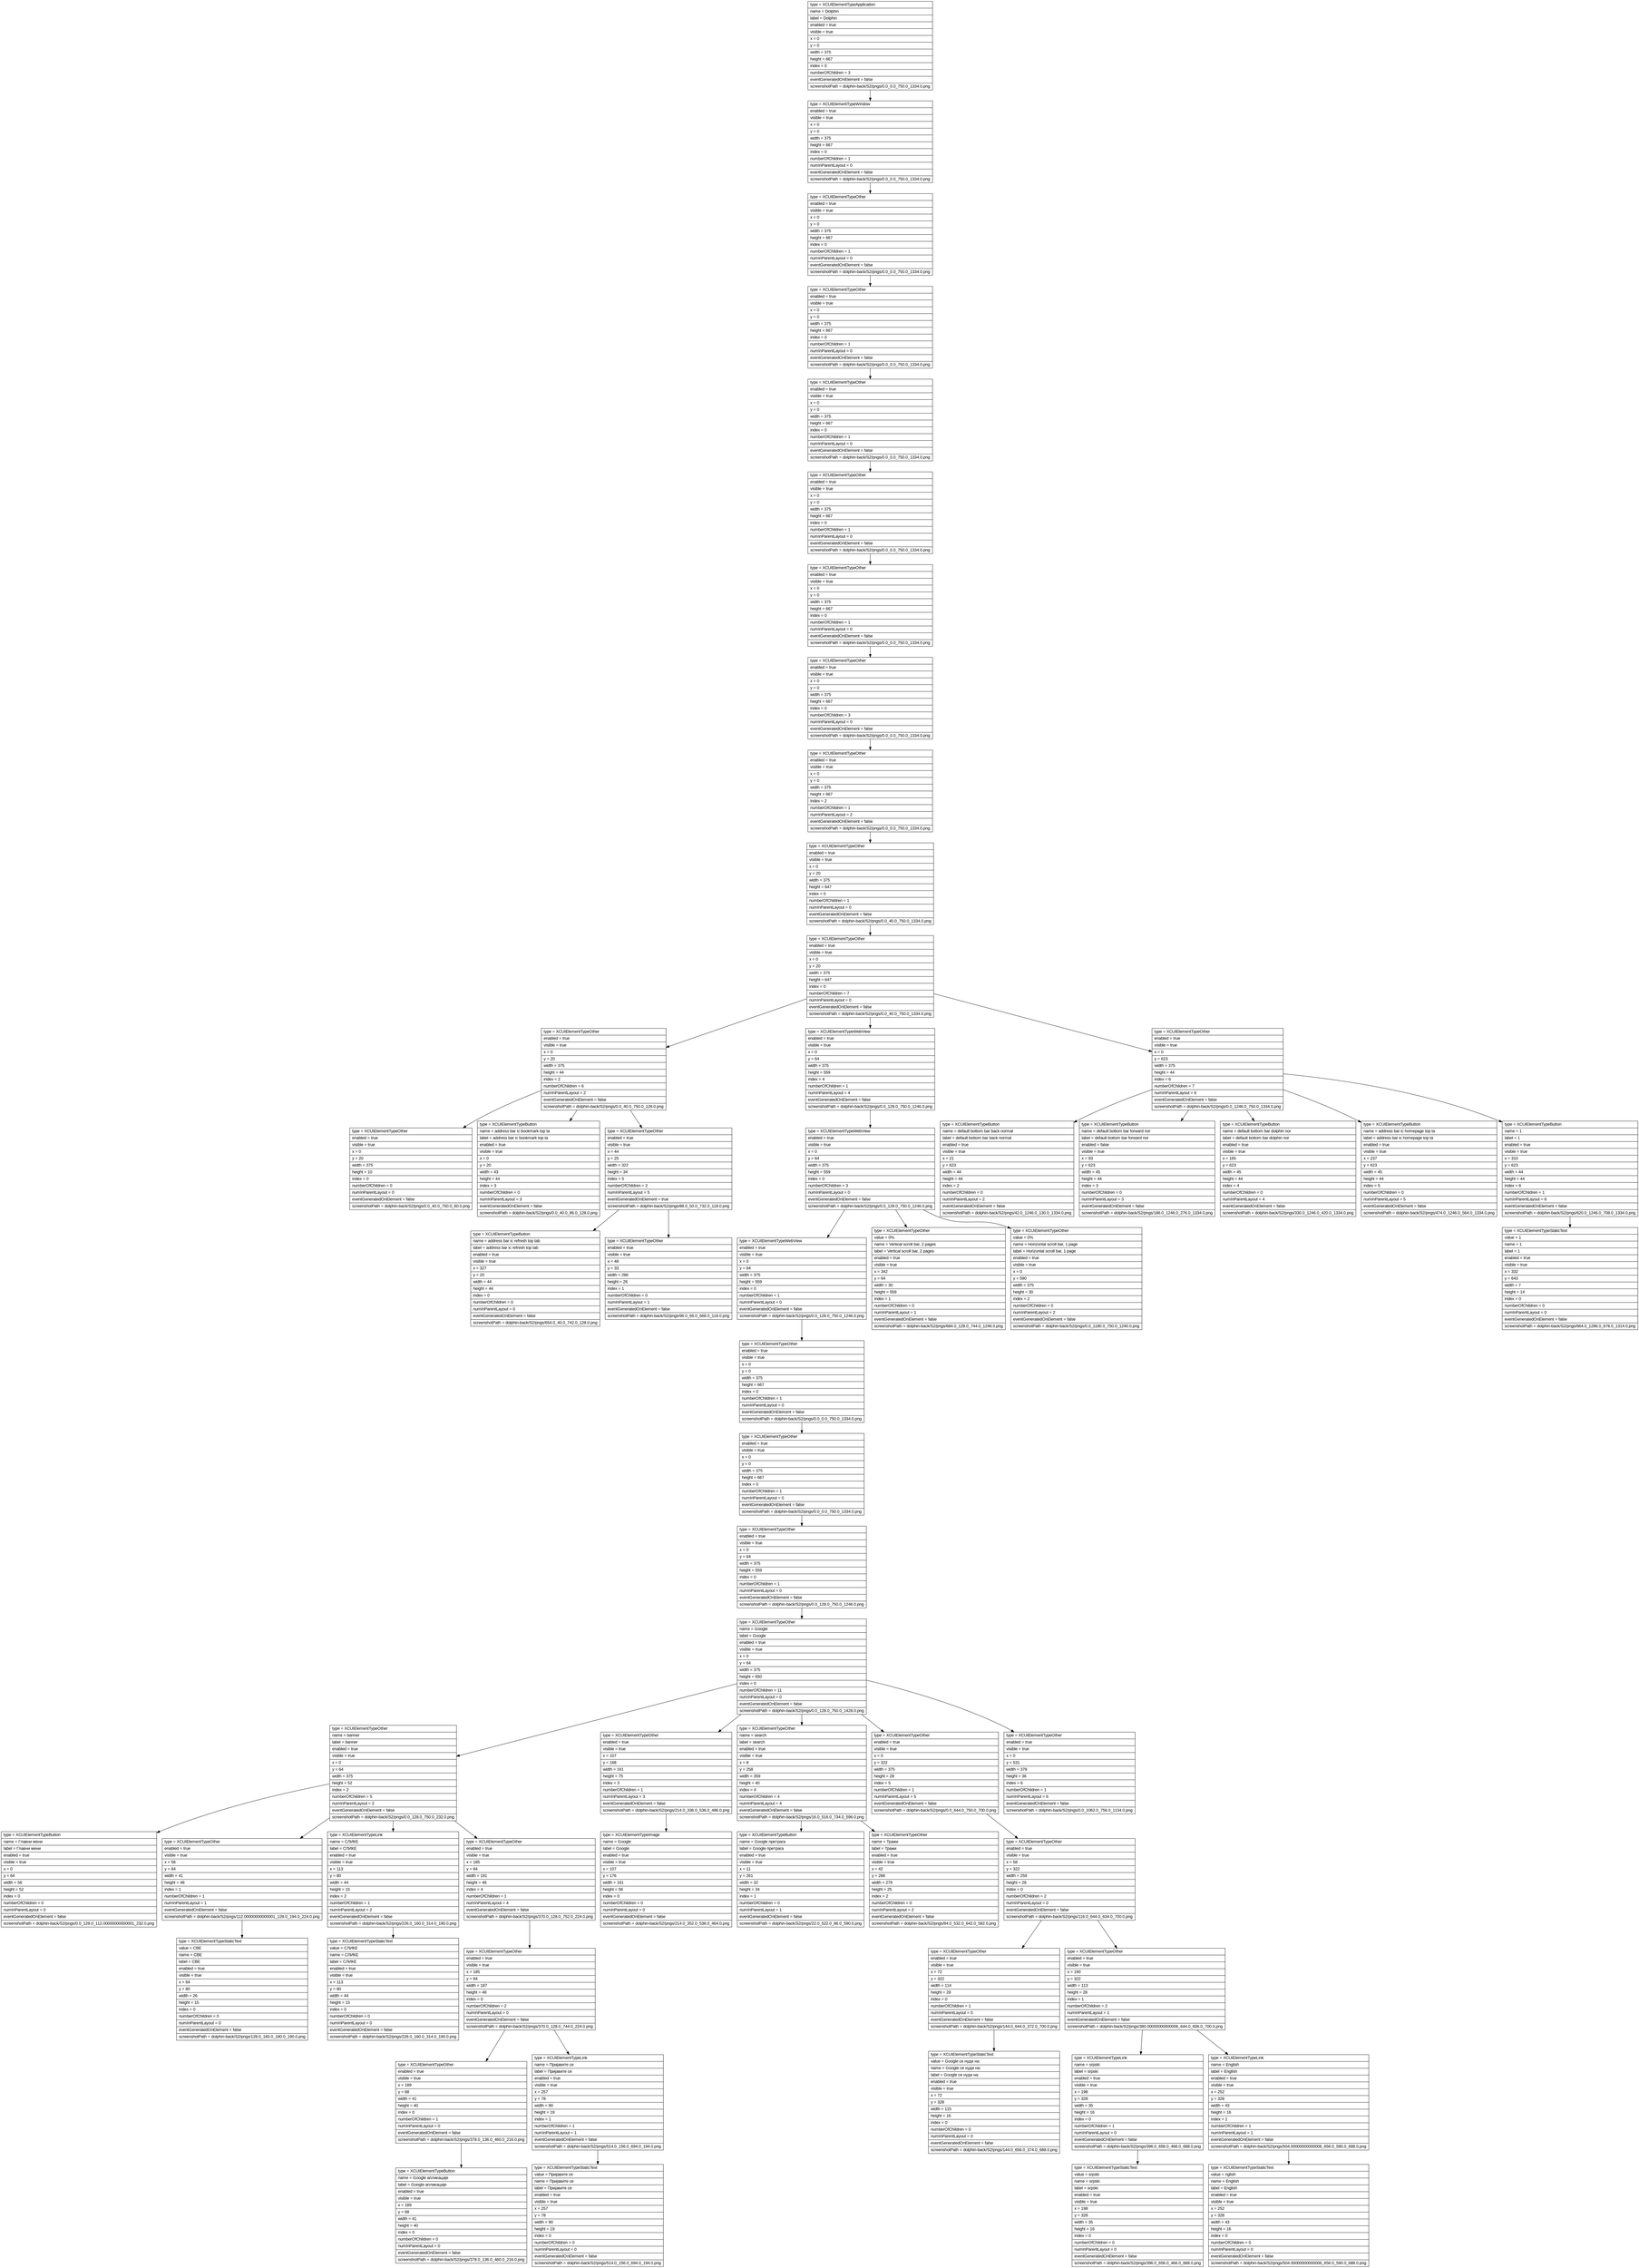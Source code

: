 digraph Layout {

	node [shape=record fontname=Arial];

	0	[label="{type = XCUIElementTypeApplication\l|name = Dolphin\l|label = Dolphin\l|enabled = true\l|visible = true\l|x = 0\l|y = 0\l|width = 375\l|height = 667\l|index = 0\l|numberOfChildren = 3\l|eventGeneratedOnElement = false \l|screenshotPath = dolphin-back/S2/pngs/0.0_0.0_750.0_1334.0.png\l}"]
	1	[label="{type = XCUIElementTypeWindow\l|enabled = true\l|visible = true\l|x = 0\l|y = 0\l|width = 375\l|height = 667\l|index = 0\l|numberOfChildren = 1\l|numInParentLayout = 0\l|eventGeneratedOnElement = false \l|screenshotPath = dolphin-back/S2/pngs/0.0_0.0_750.0_1334.0.png\l}"]
	2	[label="{type = XCUIElementTypeOther\l|enabled = true\l|visible = true\l|x = 0\l|y = 0\l|width = 375\l|height = 667\l|index = 0\l|numberOfChildren = 1\l|numInParentLayout = 0\l|eventGeneratedOnElement = false \l|screenshotPath = dolphin-back/S2/pngs/0.0_0.0_750.0_1334.0.png\l}"]
	3	[label="{type = XCUIElementTypeOther\l|enabled = true\l|visible = true\l|x = 0\l|y = 0\l|width = 375\l|height = 667\l|index = 0\l|numberOfChildren = 1\l|numInParentLayout = 0\l|eventGeneratedOnElement = false \l|screenshotPath = dolphin-back/S2/pngs/0.0_0.0_750.0_1334.0.png\l}"]
	4	[label="{type = XCUIElementTypeOther\l|enabled = true\l|visible = true\l|x = 0\l|y = 0\l|width = 375\l|height = 667\l|index = 0\l|numberOfChildren = 1\l|numInParentLayout = 0\l|eventGeneratedOnElement = false \l|screenshotPath = dolphin-back/S2/pngs/0.0_0.0_750.0_1334.0.png\l}"]
	5	[label="{type = XCUIElementTypeOther\l|enabled = true\l|visible = true\l|x = 0\l|y = 0\l|width = 375\l|height = 667\l|index = 0\l|numberOfChildren = 1\l|numInParentLayout = 0\l|eventGeneratedOnElement = false \l|screenshotPath = dolphin-back/S2/pngs/0.0_0.0_750.0_1334.0.png\l}"]
	6	[label="{type = XCUIElementTypeOther\l|enabled = true\l|visible = true\l|x = 0\l|y = 0\l|width = 375\l|height = 667\l|index = 0\l|numberOfChildren = 1\l|numInParentLayout = 0\l|eventGeneratedOnElement = false \l|screenshotPath = dolphin-back/S2/pngs/0.0_0.0_750.0_1334.0.png\l}"]
	7	[label="{type = XCUIElementTypeOther\l|enabled = true\l|visible = true\l|x = 0\l|y = 0\l|width = 375\l|height = 667\l|index = 0\l|numberOfChildren = 3\l|numInParentLayout = 0\l|eventGeneratedOnElement = false \l|screenshotPath = dolphin-back/S2/pngs/0.0_0.0_750.0_1334.0.png\l}"]
	8	[label="{type = XCUIElementTypeOther\l|enabled = true\l|visible = true\l|x = 0\l|y = 0\l|width = 375\l|height = 667\l|index = 2\l|numberOfChildren = 1\l|numInParentLayout = 2\l|eventGeneratedOnElement = false \l|screenshotPath = dolphin-back/S2/pngs/0.0_0.0_750.0_1334.0.png\l}"]
	9	[label="{type = XCUIElementTypeOther\l|enabled = true\l|visible = true\l|x = 0\l|y = 20\l|width = 375\l|height = 647\l|index = 0\l|numberOfChildren = 1\l|numInParentLayout = 0\l|eventGeneratedOnElement = false \l|screenshotPath = dolphin-back/S2/pngs/0.0_40.0_750.0_1334.0.png\l}"]
	10	[label="{type = XCUIElementTypeOther\l|enabled = true\l|visible = true\l|x = 0\l|y = 20\l|width = 375\l|height = 647\l|index = 0\l|numberOfChildren = 7\l|numInParentLayout = 0\l|eventGeneratedOnElement = false \l|screenshotPath = dolphin-back/S2/pngs/0.0_40.0_750.0_1334.0.png\l}"]
	11	[label="{type = XCUIElementTypeOther\l|enabled = true\l|visible = true\l|x = 0\l|y = 20\l|width = 375\l|height = 44\l|index = 2\l|numberOfChildren = 6\l|numInParentLayout = 2\l|eventGeneratedOnElement = false \l|screenshotPath = dolphin-back/S2/pngs/0.0_40.0_750.0_128.0.png\l}"]
	12	[label="{type = XCUIElementTypeWebView\l|enabled = true\l|visible = true\l|x = 0\l|y = 64\l|width = 375\l|height = 559\l|index = 4\l|numberOfChildren = 1\l|numInParentLayout = 4\l|eventGeneratedOnElement = false \l|screenshotPath = dolphin-back/S2/pngs/0.0_128.0_750.0_1246.0.png\l}"]
	13	[label="{type = XCUIElementTypeOther\l|enabled = true\l|visible = true\l|x = 0\l|y = 623\l|width = 375\l|height = 44\l|index = 6\l|numberOfChildren = 7\l|numInParentLayout = 6\l|eventGeneratedOnElement = false \l|screenshotPath = dolphin-back/S2/pngs/0.0_1246.0_750.0_1334.0.png\l}"]
	14	[label="{type = XCUIElementTypeOther\l|enabled = true\l|visible = true\l|x = 0\l|y = 20\l|width = 375\l|height = 10\l|index = 0\l|numberOfChildren = 0\l|numInParentLayout = 0\l|eventGeneratedOnElement = false \l|screenshotPath = dolphin-back/S2/pngs/0.0_40.0_750.0_60.0.png\l}"]
	15	[label="{type = XCUIElementTypeButton\l|name = address bar ic bookmark top ta\l|label = address bar ic bookmark top ta\l|enabled = true\l|visible = true\l|x = 0\l|y = 20\l|width = 43\l|height = 44\l|index = 3\l|numberOfChildren = 0\l|numInParentLayout = 3\l|eventGeneratedOnElement = false \l|screenshotPath = dolphin-back/S2/pngs/0.0_40.0_86.0_128.0.png\l}"]
	16	[label="{type = XCUIElementTypeOther\l|enabled = true\l|visible = true\l|x = 44\l|y = 25\l|width = 322\l|height = 34\l|index = 5\l|numberOfChildren = 2\l|numInParentLayout = 5\l|eventGeneratedOnElement = true \l|screenshotPath = dolphin-back/S2/pngs/88.0_50.0_732.0_118.0.png\l}"]
	17	[label="{type = XCUIElementTypeWebView\l|enabled = true\l|visible = true\l|x = 0\l|y = 64\l|width = 375\l|height = 559\l|index = 0\l|numberOfChildren = 3\l|numInParentLayout = 0\l|eventGeneratedOnElement = false \l|screenshotPath = dolphin-back/S2/pngs/0.0_128.0_750.0_1246.0.png\l}"]
	18	[label="{type = XCUIElementTypeButton\l|name = default bottom bar back normal\l|label = default bottom bar back normal\l|enabled = true\l|visible = true\l|x = 21\l|y = 623\l|width = 44\l|height = 44\l|index = 2\l|numberOfChildren = 0\l|numInParentLayout = 2\l|eventGeneratedOnElement = false \l|screenshotPath = dolphin-back/S2/pngs/42.0_1246.0_130.0_1334.0.png\l}"]
	19	[label="{type = XCUIElementTypeButton\l|name = default bottom bar forward nor\l|label = default bottom bar forward nor\l|enabled = false\l|visible = true\l|x = 93\l|y = 623\l|width = 45\l|height = 44\l|index = 3\l|numberOfChildren = 0\l|numInParentLayout = 3\l|eventGeneratedOnElement = false \l|screenshotPath = dolphin-back/S2/pngs/186.0_1246.0_276.0_1334.0.png\l}"]
	20	[label="{type = XCUIElementTypeButton\l|name = default bottom bar dolphin nor\l|label = default bottom bar dolphin nor\l|enabled = true\l|visible = true\l|x = 165\l|y = 623\l|width = 45\l|height = 44\l|index = 4\l|numberOfChildren = 0\l|numInParentLayout = 4\l|eventGeneratedOnElement = false \l|screenshotPath = dolphin-back/S2/pngs/330.0_1246.0_420.0_1334.0.png\l}"]
	21	[label="{type = XCUIElementTypeButton\l|name = address bar ic homepage top ta\l|label = address bar ic homepage top ta\l|enabled = true\l|visible = true\l|x = 237\l|y = 623\l|width = 45\l|height = 44\l|index = 5\l|numberOfChildren = 0\l|numInParentLayout = 5\l|eventGeneratedOnElement = false \l|screenshotPath = dolphin-back/S2/pngs/474.0_1246.0_564.0_1334.0.png\l}"]
	22	[label="{type = XCUIElementTypeButton\l|name = 1\l|label = 1\l|enabled = true\l|visible = true\l|x = 310\l|y = 623\l|width = 44\l|height = 44\l|index = 6\l|numberOfChildren = 1\l|numInParentLayout = 6\l|eventGeneratedOnElement = false \l|screenshotPath = dolphin-back/S2/pngs/620.0_1246.0_708.0_1334.0.png\l}"]
	23	[label="{type = XCUIElementTypeButton\l|name = address bar ic refresh top tab\l|label = address bar ic refresh top tab\l|enabled = true\l|visible = true\l|x = 327\l|y = 20\l|width = 44\l|height = 44\l|index = 0\l|numberOfChildren = 0\l|numInParentLayout = 0\l|eventGeneratedOnElement = false \l|screenshotPath = dolphin-back/S2/pngs/654.0_40.0_742.0_128.0.png\l}"]
	24	[label="{type = XCUIElementTypeOther\l|enabled = true\l|visible = true\l|x = 48\l|y = 33\l|width = 286\l|height = 26\l|index = 1\l|numberOfChildren = 0\l|numInParentLayout = 1\l|eventGeneratedOnElement = false \l|screenshotPath = dolphin-back/S2/pngs/96.0_66.0_668.0_118.0.png\l}"]
	25	[label="{type = XCUIElementTypeWebView\l|enabled = true\l|visible = true\l|x = 0\l|y = 64\l|width = 375\l|height = 559\l|index = 0\l|numberOfChildren = 1\l|numInParentLayout = 0\l|eventGeneratedOnElement = false \l|screenshotPath = dolphin-back/S2/pngs/0.0_128.0_750.0_1246.0.png\l}"]
	26	[label="{type = XCUIElementTypeOther\l|value = 0%\l|name = Vertical scroll bar, 2 pages\l|label = Vertical scroll bar, 2 pages\l|enabled = true\l|visible = true\l|x = 342\l|y = 64\l|width = 30\l|height = 559\l|index = 1\l|numberOfChildren = 0\l|numInParentLayout = 1\l|eventGeneratedOnElement = false \l|screenshotPath = dolphin-back/S2/pngs/684.0_128.0_744.0_1246.0.png\l}"]
	27	[label="{type = XCUIElementTypeOther\l|value = 0%\l|name = Horizontal scroll bar, 1 page\l|label = Horizontal scroll bar, 1 page\l|enabled = true\l|visible = true\l|x = 0\l|y = 590\l|width = 375\l|height = 30\l|index = 2\l|numberOfChildren = 0\l|numInParentLayout = 2\l|eventGeneratedOnElement = false \l|screenshotPath = dolphin-back/S2/pngs/0.0_1180.0_750.0_1240.0.png\l}"]
	28	[label="{type = XCUIElementTypeStaticText\l|value = 1\l|name = 1\l|label = 1\l|enabled = true\l|visible = true\l|x = 332\l|y = 643\l|width = 7\l|height = 14\l|index = 0\l|numberOfChildren = 0\l|numInParentLayout = 0\l|eventGeneratedOnElement = false \l|screenshotPath = dolphin-back/S2/pngs/664.0_1286.0_678.0_1314.0.png\l}"]
	29	[label="{type = XCUIElementTypeOther\l|enabled = true\l|visible = true\l|x = 0\l|y = 0\l|width = 375\l|height = 667\l|index = 0\l|numberOfChildren = 1\l|numInParentLayout = 0\l|eventGeneratedOnElement = false \l|screenshotPath = dolphin-back/S2/pngs/0.0_0.0_750.0_1334.0.png\l}"]
	30	[label="{type = XCUIElementTypeOther\l|enabled = true\l|visible = true\l|x = 0\l|y = 0\l|width = 375\l|height = 667\l|index = 0\l|numberOfChildren = 1\l|numInParentLayout = 0\l|eventGeneratedOnElement = false \l|screenshotPath = dolphin-back/S2/pngs/0.0_0.0_750.0_1334.0.png\l}"]
	31	[label="{type = XCUIElementTypeOther\l|enabled = true\l|visible = true\l|x = 0\l|y = 64\l|width = 375\l|height = 559\l|index = 0\l|numberOfChildren = 1\l|numInParentLayout = 0\l|eventGeneratedOnElement = false \l|screenshotPath = dolphin-back/S2/pngs/0.0_128.0_750.0_1246.0.png\l}"]
	32	[label="{type = XCUIElementTypeOther\l|name = Google\l|label = Google\l|enabled = true\l|visible = true\l|x = 0\l|y = 64\l|width = 375\l|height = 650\l|index = 0\l|numberOfChildren = 11\l|numInParentLayout = 0\l|eventGeneratedOnElement = false \l|screenshotPath = dolphin-back/S2/pngs/0.0_128.0_750.0_1428.0.png\l}"]
	33	[label="{type = XCUIElementTypeOther\l|name = banner\l|label = banner\l|enabled = true\l|visible = true\l|x = 0\l|y = 64\l|width = 375\l|height = 52\l|index = 2\l|numberOfChildren = 5\l|numInParentLayout = 2\l|eventGeneratedOnElement = false \l|screenshotPath = dolphin-back/S2/pngs/0.0_128.0_750.0_232.0.png\l}"]
	34	[label="{type = XCUIElementTypeOther\l|enabled = true\l|visible = true\l|x = 107\l|y = 168\l|width = 161\l|height = 75\l|index = 3\l|numberOfChildren = 1\l|numInParentLayout = 3\l|eventGeneratedOnElement = false \l|screenshotPath = dolphin-back/S2/pngs/214.0_336.0_536.0_486.0.png\l}"]
	35	[label="{type = XCUIElementTypeOther\l|name = search\l|label = search\l|enabled = true\l|visible = true\l|x = 8\l|y = 258\l|width = 359\l|height = 40\l|index = 4\l|numberOfChildren = 4\l|numInParentLayout = 4\l|eventGeneratedOnElement = false \l|screenshotPath = dolphin-back/S2/pngs/16.0_516.0_734.0_596.0.png\l}"]
	36	[label="{type = XCUIElementTypeOther\l|enabled = true\l|visible = true\l|x = 0\l|y = 322\l|width = 375\l|height = 28\l|index = 5\l|numberOfChildren = 1\l|numInParentLayout = 5\l|eventGeneratedOnElement = false \l|screenshotPath = dolphin-back/S2/pngs/0.0_644.0_750.0_700.0.png\l}"]
	37	[label="{type = XCUIElementTypeOther\l|enabled = true\l|visible = true\l|x = 0\l|y = 531\l|width = 378\l|height = 36\l|index = 6\l|numberOfChildren = 1\l|numInParentLayout = 6\l|eventGeneratedOnElement = false \l|screenshotPath = dolphin-back/S2/pngs/0.0_1062.0_756.0_1134.0.png\l}"]
	38	[label="{type = XCUIElementTypeButton\l|name = Главни мени\l|label = Главни мени\l|enabled = true\l|visible = true\l|x = 0\l|y = 64\l|width = 56\l|height = 52\l|index = 0\l|numberOfChildren = 0\l|numInParentLayout = 0\l|eventGeneratedOnElement = false \l|screenshotPath = dolphin-back/S2/pngs/0.0_128.0_112.00000000000001_232.0.png\l}"]
	39	[label="{type = XCUIElementTypeOther\l|enabled = true\l|visible = true\l|x = 56\l|y = 64\l|width = 41\l|height = 48\l|index = 1\l|numberOfChildren = 1\l|numInParentLayout = 1\l|eventGeneratedOnElement = false \l|screenshotPath = dolphin-back/S2/pngs/112.00000000000001_128.0_194.0_224.0.png\l}"]
	40	[label="{type = XCUIElementTypeLink\l|name = СЛИКЕ\l|label = СЛИКЕ\l|enabled = true\l|visible = true\l|x = 113\l|y = 80\l|width = 44\l|height = 15\l|index = 2\l|numberOfChildren = 1\l|numInParentLayout = 2\l|eventGeneratedOnElement = false \l|screenshotPath = dolphin-back/S2/pngs/226.0_160.0_314.0_190.0.png\l}"]
	41	[label="{type = XCUIElementTypeOther\l|enabled = true\l|visible = true\l|x = 185\l|y = 64\l|width = 191\l|height = 48\l|index = 4\l|numberOfChildren = 1\l|numInParentLayout = 4\l|eventGeneratedOnElement = false \l|screenshotPath = dolphin-back/S2/pngs/370.0_128.0_752.0_224.0.png\l}"]
	42	[label="{type = XCUIElementTypeImage\l|name = Google\l|label = Google\l|enabled = true\l|visible = true\l|x = 107\l|y = 176\l|width = 161\l|height = 56\l|index = 0\l|numberOfChildren = 0\l|numInParentLayout = 0\l|eventGeneratedOnElement = false \l|screenshotPath = dolphin-back/S2/pngs/214.0_352.0_536.0_464.0.png\l}"]
	43	[label="{type = XCUIElementTypeButton\l|name = Google претрага\l|label = Google претрага\l|enabled = true\l|visible = true\l|x = 11\l|y = 261\l|width = 32\l|height = 34\l|index = 1\l|numberOfChildren = 0\l|numInParentLayout = 1\l|eventGeneratedOnElement = false \l|screenshotPath = dolphin-back/S2/pngs/22.0_522.0_86.0_590.0.png\l}"]
	44	[label="{type = XCUIElementTypeOther\l|name = Тражи\l|label = Тражи\l|enabled = true\l|visible = true\l|x = 42\l|y = 266\l|width = 279\l|height = 25\l|index = 2\l|numberOfChildren = 0\l|numInParentLayout = 2\l|eventGeneratedOnElement = false \l|screenshotPath = dolphin-back/S2/pngs/84.0_532.0_642.0_582.0.png\l}"]
	45	[label="{type = XCUIElementTypeOther\l|enabled = true\l|visible = true\l|x = 58\l|y = 322\l|width = 259\l|height = 28\l|index = 0\l|numberOfChildren = 2\l|numInParentLayout = 0\l|eventGeneratedOnElement = false \l|screenshotPath = dolphin-back/S2/pngs/116.0_644.0_634.0_700.0.png\l}"]
	46	[label="{type = XCUIElementTypeStaticText\l|value = СВЕ\l|name = СВЕ\l|label = СВЕ\l|enabled = true\l|visible = true\l|x = 64\l|y = 80\l|width = 26\l|height = 15\l|index = 0\l|numberOfChildren = 0\l|numInParentLayout = 0\l|eventGeneratedOnElement = false \l|screenshotPath = dolphin-back/S2/pngs/128.0_160.0_180.0_190.0.png\l}"]
	47	[label="{type = XCUIElementTypeStaticText\l|value = СЛИКЕ\l|name = СЛИКЕ\l|label = СЛИКЕ\l|enabled = true\l|visible = true\l|x = 113\l|y = 80\l|width = 44\l|height = 15\l|index = 0\l|numberOfChildren = 0\l|numInParentLayout = 0\l|eventGeneratedOnElement = false \l|screenshotPath = dolphin-back/S2/pngs/226.0_160.0_314.0_190.0.png\l}"]
	48	[label="{type = XCUIElementTypeOther\l|enabled = true\l|visible = true\l|x = 185\l|y = 64\l|width = 187\l|height = 48\l|index = 0\l|numberOfChildren = 2\l|numInParentLayout = 0\l|eventGeneratedOnElement = false \l|screenshotPath = dolphin-back/S2/pngs/370.0_128.0_744.0_224.0.png\l}"]
	49	[label="{type = XCUIElementTypeOther\l|enabled = true\l|visible = true\l|x = 72\l|y = 322\l|width = 114\l|height = 28\l|index = 0\l|numberOfChildren = 1\l|numInParentLayout = 0\l|eventGeneratedOnElement = false \l|screenshotPath = dolphin-back/S2/pngs/144.0_644.0_372.0_700.0.png\l}"]
	50	[label="{type = XCUIElementTypeOther\l|enabled = true\l|visible = true\l|x = 190\l|y = 322\l|width = 113\l|height = 28\l|index = 1\l|numberOfChildren = 2\l|numInParentLayout = 1\l|eventGeneratedOnElement = false \l|screenshotPath = dolphin-back/S2/pngs/380.00000000000006_644.0_606.0_700.0.png\l}"]
	51	[label="{type = XCUIElementTypeOther\l|enabled = true\l|visible = true\l|x = 189\l|y = 68\l|width = 41\l|height = 40\l|index = 0\l|numberOfChildren = 1\l|numInParentLayout = 0\l|eventGeneratedOnElement = false \l|screenshotPath = dolphin-back/S2/pngs/378.0_136.0_460.0_216.0.png\l}"]
	52	[label="{type = XCUIElementTypeLink\l|name = Пријавите се\l|label = Пријавите се\l|enabled = true\l|visible = true\l|x = 257\l|y = 78\l|width = 90\l|height = 19\l|index = 1\l|numberOfChildren = 1\l|numInParentLayout = 1\l|eventGeneratedOnElement = false \l|screenshotPath = dolphin-back/S2/pngs/514.0_156.0_694.0_194.0.png\l}"]
	53	[label="{type = XCUIElementTypeStaticText\l|value = Google се нуди на:\l|name = Google се нуди на:\l|label = Google се нуди на:\l|enabled = true\l|visible = true\l|x = 72\l|y = 328\l|width = 115\l|height = 16\l|index = 0\l|numberOfChildren = 0\l|numInParentLayout = 0\l|eventGeneratedOnElement = false \l|screenshotPath = dolphin-back/S2/pngs/144.0_656.0_374.0_688.0.png\l}"]
	54	[label="{type = XCUIElementTypeLink\l|name = srpski\l|label = srpski\l|enabled = true\l|visible = true\l|x = 198\l|y = 328\l|width = 35\l|height = 16\l|index = 0\l|numberOfChildren = 1\l|numInParentLayout = 0\l|eventGeneratedOnElement = false \l|screenshotPath = dolphin-back/S2/pngs/396.0_656.0_466.0_688.0.png\l}"]
	55	[label="{type = XCUIElementTypeLink\l|name = English\l|label = English\l|enabled = true\l|visible = true\l|x = 252\l|y = 328\l|width = 43\l|height = 16\l|index = 1\l|numberOfChildren = 1\l|numInParentLayout = 1\l|eventGeneratedOnElement = false \l|screenshotPath = dolphin-back/S2/pngs/504.00000000000006_656.0_590.0_688.0.png\l}"]
	56	[label="{type = XCUIElementTypeButton\l|name = Google апликације\l|label = Google апликације\l|enabled = true\l|visible = true\l|x = 189\l|y = 68\l|width = 41\l|height = 40\l|index = 0\l|numberOfChildren = 0\l|numInParentLayout = 0\l|eventGeneratedOnElement = false \l|screenshotPath = dolphin-back/S2/pngs/378.0_136.0_460.0_216.0.png\l}"]
	57	[label="{type = XCUIElementTypeStaticText\l|value = Пријавите се\l|name = Пријавите се\l|label = Пријавите се\l|enabled = true\l|visible = true\l|x = 257\l|y = 78\l|width = 90\l|height = 19\l|index = 0\l|numberOfChildren = 0\l|numInParentLayout = 0\l|eventGeneratedOnElement = false \l|screenshotPath = dolphin-back/S2/pngs/514.0_156.0_694.0_194.0.png\l}"]
	58	[label="{type = XCUIElementTypeStaticText\l|value = srpski\l|name = srpski\l|label = srpski\l|enabled = true\l|visible = true\l|x = 198\l|y = 328\l|width = 35\l|height = 16\l|index = 0\l|numberOfChildren = 0\l|numInParentLayout = 0\l|eventGeneratedOnElement = false \l|screenshotPath = dolphin-back/S2/pngs/396.0_656.0_466.0_688.0.png\l}"]
	59	[label="{type = XCUIElementTypeStaticText\l|value = nglish\l|name = English\l|label = English\l|enabled = true\l|visible = true\l|x = 252\l|y = 328\l|width = 43\l|height = 16\l|index = 0\l|numberOfChildren = 0\l|numInParentLayout = 0\l|eventGeneratedOnElement = false \l|screenshotPath = dolphin-back/S2/pngs/504.00000000000006_656.0_590.0_688.0.png\l}"]


	0 -> 1
	1 -> 2
	2 -> 3
	3 -> 4
	4 -> 5
	5 -> 6
	6 -> 7
	7 -> 8
	8 -> 9
	9 -> 10
	10 -> 11
	10 -> 12
	10 -> 13
	11 -> 14
	11 -> 15
	11 -> 16
	12 -> 17
	13 -> 18
	13 -> 19
	13 -> 20
	13 -> 21
	13 -> 22
	16 -> 23
	16 -> 24
	17 -> 25
	17 -> 26
	17 -> 27
	22 -> 28
	25 -> 29
	29 -> 30
	30 -> 31
	31 -> 32
	32 -> 33
	32 -> 34
	32 -> 35
	32 -> 36
	32 -> 37
	33 -> 38
	33 -> 39
	33 -> 40
	33 -> 41
	34 -> 42
	35 -> 43
	35 -> 44
	36 -> 45
	39 -> 46
	40 -> 47
	41 -> 48
	45 -> 49
	45 -> 50
	48 -> 51
	48 -> 52
	49 -> 53
	50 -> 54
	50 -> 55
	51 -> 56
	52 -> 57
	54 -> 58
	55 -> 59


}